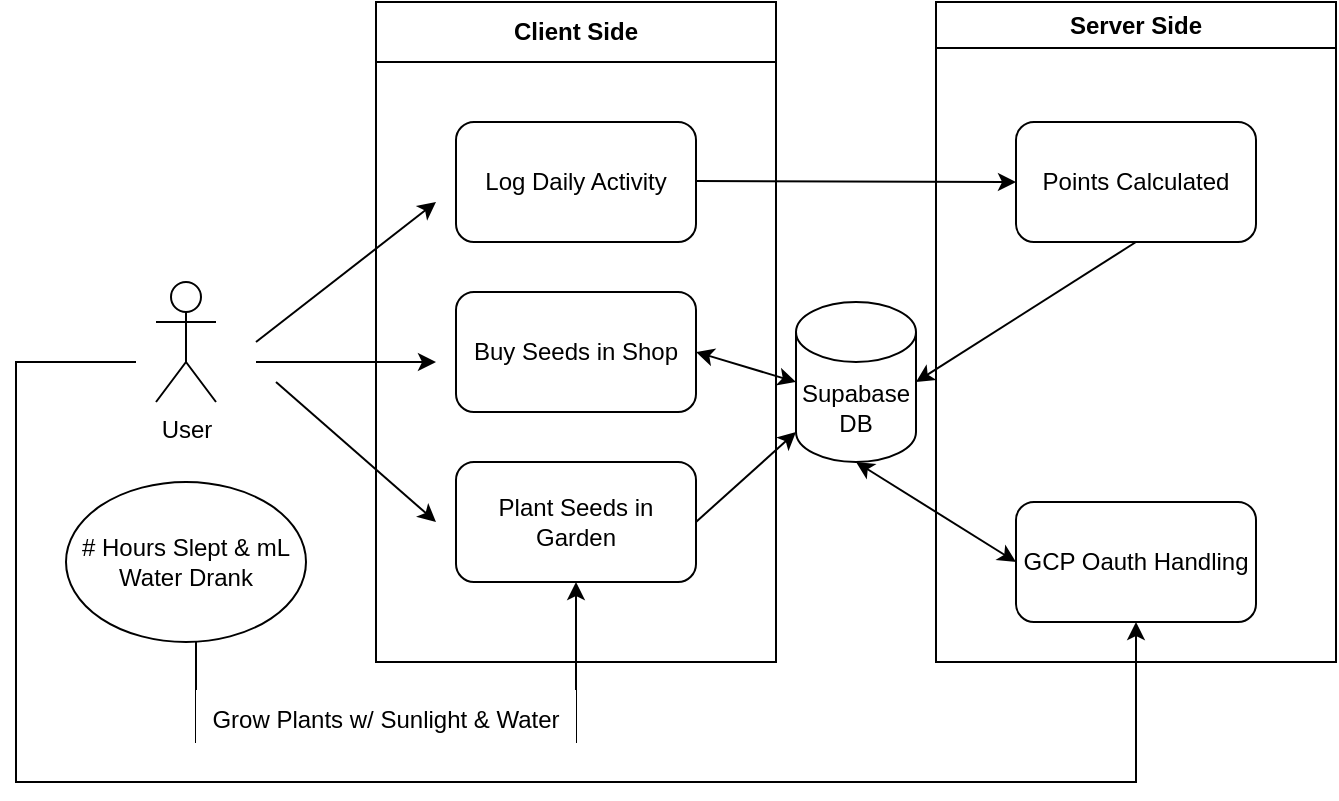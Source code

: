 <mxfile version="26.2.9">
  <diagram name="Page-1" id="feDEonG_GhGZAcAuTtfp">
    <mxGraphModel dx="1020" dy="594" grid="1" gridSize="10" guides="1" tooltips="1" connect="1" arrows="1" fold="1" page="1" pageScale="1" pageWidth="850" pageHeight="1100" math="0" shadow="0">
      <root>
        <mxCell id="0" />
        <mxCell id="1" parent="0" />
        <mxCell id="mhO_zlr5VFB4F2ZDH6fh-1" value="&lt;div&gt;User&lt;/div&gt;&lt;div&gt;&lt;br&gt;&lt;/div&gt;" style="shape=umlActor;verticalLabelPosition=bottom;verticalAlign=top;html=1;outlineConnect=0;strokeColor=light-dark(#000000,#000000);fontColor=light-dark(#000000,#000000);fillColor=light-dark(#FFFFFF,transparent);" vertex="1" parent="1">
          <mxGeometry x="90" y="280" width="30" height="60" as="geometry" />
        </mxCell>
        <mxCell id="mhO_zlr5VFB4F2ZDH6fh-2" value="Client Side" style="swimlane;whiteSpace=wrap;html=1;startSize=30;strokeColor=light-dark(#000000,#000000);fontColor=light-dark(#000000,#000000);fillColor=light-dark(#FFFFFF,transparent);" vertex="1" parent="1">
          <mxGeometry x="200" y="140" width="200" height="330" as="geometry" />
        </mxCell>
        <mxCell id="mhO_zlr5VFB4F2ZDH6fh-3" value="Log Daily Activity" style="rounded=1;whiteSpace=wrap;html=1;strokeColor=light-dark(#000000,#000000);fontColor=light-dark(#000000,#000000);fillColor=light-dark(#FFFFFF,transparent);" vertex="1" parent="mhO_zlr5VFB4F2ZDH6fh-2">
          <mxGeometry x="40" y="60" width="120" height="60" as="geometry" />
        </mxCell>
        <mxCell id="mhO_zlr5VFB4F2ZDH6fh-7" value="Buy Seeds in Shop" style="rounded=1;whiteSpace=wrap;html=1;strokeColor=light-dark(#000000,#000000);fontColor=light-dark(#000000,#000000);fillColor=light-dark(#FFFFFF,transparent);" vertex="1" parent="mhO_zlr5VFB4F2ZDH6fh-2">
          <mxGeometry x="40" y="145" width="120" height="60" as="geometry" />
        </mxCell>
        <mxCell id="mhO_zlr5VFB4F2ZDH6fh-11" value="Plant Seeds in Garden" style="rounded=1;whiteSpace=wrap;html=1;strokeColor=light-dark(#000000,#000000);fontColor=light-dark(#000000,#000000);fillColor=light-dark(#FFFFFF,transparent);" vertex="1" parent="mhO_zlr5VFB4F2ZDH6fh-2">
          <mxGeometry x="40" y="230" width="120" height="60" as="geometry" />
        </mxCell>
        <mxCell id="mhO_zlr5VFB4F2ZDH6fh-14" value="" style="endArrow=classic;html=1;rounded=0;entryX=0;entryY=1;entryDx=0;entryDy=-15;entryPerimeter=0;strokeColor=light-dark(#000000,#000000);fontColor=light-dark(#000000,#000000);fillColor=light-dark(#FFFFFF,transparent);" edge="1" parent="mhO_zlr5VFB4F2ZDH6fh-2" target="mhO_zlr5VFB4F2ZDH6fh-12">
          <mxGeometry width="50" height="50" relative="1" as="geometry">
            <mxPoint x="160" y="260" as="sourcePoint" />
            <mxPoint x="200" y="220" as="targetPoint" />
          </mxGeometry>
        </mxCell>
        <mxCell id="mhO_zlr5VFB4F2ZDH6fh-6" value="Server Side" style="swimlane;whiteSpace=wrap;html=1;strokeColor=light-dark(#000000,#000000);fontColor=light-dark(#000000,#000000);fillColor=light-dark(#FFFFFF,transparent);" vertex="1" parent="1">
          <mxGeometry x="480" y="140" width="200" height="330" as="geometry">
            <mxRectangle x="480" y="140" width="100" height="30" as="alternateBounds" />
          </mxGeometry>
        </mxCell>
        <mxCell id="mhO_zlr5VFB4F2ZDH6fh-5" value="Points Calculated" style="rounded=1;whiteSpace=wrap;html=1;strokeColor=light-dark(#000000,#000000);fontColor=light-dark(#000000,#000000);fillColor=light-dark(#FFFFFF,transparent);" vertex="1" parent="mhO_zlr5VFB4F2ZDH6fh-6">
          <mxGeometry x="40" y="60" width="120" height="60" as="geometry" />
        </mxCell>
        <mxCell id="mhO_zlr5VFB4F2ZDH6fh-16" value="" style="endArrow=classic;html=1;rounded=0;entryX=1;entryY=0.5;entryDx=0;entryDy=0;entryPerimeter=0;strokeColor=light-dark(#000000,#000000);fontColor=light-dark(#000000,#000000);fillColor=light-dark(#FFFFFF,transparent);" edge="1" parent="mhO_zlr5VFB4F2ZDH6fh-6" target="mhO_zlr5VFB4F2ZDH6fh-12">
          <mxGeometry width="50" height="50" relative="1" as="geometry">
            <mxPoint x="100" y="120" as="sourcePoint" />
            <mxPoint x="150" y="70" as="targetPoint" />
          </mxGeometry>
        </mxCell>
        <mxCell id="mhO_zlr5VFB4F2ZDH6fh-18" value="GCP Oauth Handling" style="rounded=1;whiteSpace=wrap;html=1;strokeColor=light-dark(#000000,#000000);fontColor=light-dark(#000000,#000000);fillColor=light-dark(#FFFFFF,transparent);" vertex="1" parent="mhO_zlr5VFB4F2ZDH6fh-6">
          <mxGeometry x="40" y="250" width="120" height="60" as="geometry" />
        </mxCell>
        <mxCell id="mhO_zlr5VFB4F2ZDH6fh-4" value="" style="endArrow=classic;html=1;rounded=0;entryX=0;entryY=0.5;entryDx=0;entryDy=0;strokeColor=light-dark(#000000,#000000);fontColor=light-dark(#000000,#000000);fillColor=light-dark(#FFFFFF,transparent);" edge="1" parent="1" target="mhO_zlr5VFB4F2ZDH6fh-5">
          <mxGeometry width="50" height="50" relative="1" as="geometry">
            <mxPoint x="360" y="229.5" as="sourcePoint" />
            <mxPoint x="500" y="229.5" as="targetPoint" />
          </mxGeometry>
        </mxCell>
        <mxCell id="mhO_zlr5VFB4F2ZDH6fh-8" value="" style="endArrow=classic;html=1;rounded=0;strokeColor=light-dark(#000000,#000000);fontColor=light-dark(#000000,#000000);fillColor=light-dark(#FFFFFF,transparent);" edge="1" parent="1">
          <mxGeometry width="50" height="50" relative="1" as="geometry">
            <mxPoint x="140" y="310" as="sourcePoint" />
            <mxPoint x="230" y="240" as="targetPoint" />
          </mxGeometry>
        </mxCell>
        <mxCell id="mhO_zlr5VFB4F2ZDH6fh-9" value="" style="endArrow=classic;html=1;rounded=0;strokeColor=light-dark(#000000,#000000);fontColor=light-dark(#000000,#000000);fillColor=light-dark(#FFFFFF,transparent);" edge="1" parent="1">
          <mxGeometry width="50" height="50" relative="1" as="geometry">
            <mxPoint x="140" y="320" as="sourcePoint" />
            <mxPoint x="230" y="320" as="targetPoint" />
          </mxGeometry>
        </mxCell>
        <mxCell id="mhO_zlr5VFB4F2ZDH6fh-10" value="" style="endArrow=classic;html=1;rounded=0;strokeColor=light-dark(#000000,#000000);fontColor=light-dark(#000000,#000000);fillColor=light-dark(#FFFFFF,transparent);" edge="1" parent="1">
          <mxGeometry width="50" height="50" relative="1" as="geometry">
            <mxPoint x="150" y="330" as="sourcePoint" />
            <mxPoint x="230" y="400" as="targetPoint" />
          </mxGeometry>
        </mxCell>
        <mxCell id="mhO_zlr5VFB4F2ZDH6fh-12" value="&lt;div&gt;Supabase&lt;/div&gt;&lt;div&gt;DB&lt;/div&gt;" style="shape=cylinder3;whiteSpace=wrap;html=1;boundedLbl=1;backgroundOutline=1;size=15;strokeColor=light-dark(#000000,#000000);fontColor=light-dark(#000000,#000000);fillColor=light-dark(#FFFFFF,transparent);" vertex="1" parent="1">
          <mxGeometry x="410" y="290" width="60" height="80" as="geometry" />
        </mxCell>
        <mxCell id="mhO_zlr5VFB4F2ZDH6fh-17" value="" style="endArrow=classic;startArrow=classic;html=1;rounded=0;exitX=1;exitY=0.5;exitDx=0;exitDy=0;entryX=0;entryY=0.5;entryDx=0;entryDy=0;entryPerimeter=0;strokeColor=light-dark(#000000,#000000);fontColor=light-dark(#000000,#000000);fillColor=light-dark(#FFFFFF,transparent);" edge="1" parent="1" source="mhO_zlr5VFB4F2ZDH6fh-7" target="mhO_zlr5VFB4F2ZDH6fh-12">
          <mxGeometry width="50" height="50" relative="1" as="geometry">
            <mxPoint x="360" y="370" as="sourcePoint" />
            <mxPoint x="410" y="320" as="targetPoint" />
          </mxGeometry>
        </mxCell>
        <mxCell id="mhO_zlr5VFB4F2ZDH6fh-19" value="" style="endArrow=classic;html=1;rounded=0;entryX=0.5;entryY=1;entryDx=0;entryDy=0;strokeColor=light-dark(#000000,#000000);fontColor=light-dark(#000000,#000000);fillColor=light-dark(#FFFFFF,transparent);" edge="1" parent="1" target="mhO_zlr5VFB4F2ZDH6fh-18">
          <mxGeometry width="50" height="50" relative="1" as="geometry">
            <mxPoint x="80" y="320" as="sourcePoint" />
            <mxPoint x="150" y="330" as="targetPoint" />
            <Array as="points">
              <mxPoint x="20" y="320" />
              <mxPoint x="20" y="530" />
              <mxPoint x="580" y="530" />
            </Array>
          </mxGeometry>
        </mxCell>
        <mxCell id="mhO_zlr5VFB4F2ZDH6fh-20" value="" style="endArrow=classic;startArrow=classic;html=1;rounded=0;entryX=0;entryY=0.5;entryDx=0;entryDy=0;exitX=0.5;exitY=1;exitDx=0;exitDy=0;exitPerimeter=0;strokeColor=light-dark(#000000,#000000);fontColor=light-dark(#000000,#000000);fillColor=light-dark(#FFFFFF,transparent);" edge="1" parent="1" source="mhO_zlr5VFB4F2ZDH6fh-12" target="mhO_zlr5VFB4F2ZDH6fh-18">
          <mxGeometry width="50" height="50" relative="1" as="geometry">
            <mxPoint x="440" y="380" as="sourcePoint" />
            <mxPoint x="490" y="330" as="targetPoint" />
          </mxGeometry>
        </mxCell>
        <mxCell id="mhO_zlr5VFB4F2ZDH6fh-21" value="# Hours Slept &amp;amp; mL Water Drank" style="ellipse;whiteSpace=wrap;html=1;strokeColor=light-dark(#000000,#000000);fontColor=light-dark(#000000,#000000);fillColor=light-dark(#FFFFFF,transparent);" vertex="1" parent="1">
          <mxGeometry x="45" y="380" width="120" height="80" as="geometry" />
        </mxCell>
        <mxCell id="mhO_zlr5VFB4F2ZDH6fh-22" value="" style="endArrow=classic;html=1;rounded=0;entryX=0.5;entryY=1;entryDx=0;entryDy=0;strokeColor=light-dark(#000000,#000000);fontColor=light-dark(#000000,#000000);fillColor=light-dark(#FFFFFF,transparent);" edge="1" parent="1" target="mhO_zlr5VFB4F2ZDH6fh-11">
          <mxGeometry width="50" height="50" relative="1" as="geometry">
            <mxPoint x="110" y="460" as="sourcePoint" />
            <mxPoint x="160" y="410" as="targetPoint" />
            <Array as="points">
              <mxPoint x="110" y="510" />
              <mxPoint x="300" y="510" />
            </Array>
          </mxGeometry>
        </mxCell>
        <mxCell id="mhO_zlr5VFB4F2ZDH6fh-23" value="Grow Plants w/ Sunlight &amp;amp; Water" style="text;html=1;align=center;verticalAlign=middle;whiteSpace=wrap;rounded=0;strokeColor=none;fontColor=light-dark(#000000,#000000);fillColor=light-dark(#FFFFFF,transparent);" vertex="1" parent="1">
          <mxGeometry x="110" y="484" width="190" height="30" as="geometry" />
        </mxCell>
      </root>
    </mxGraphModel>
  </diagram>
</mxfile>
